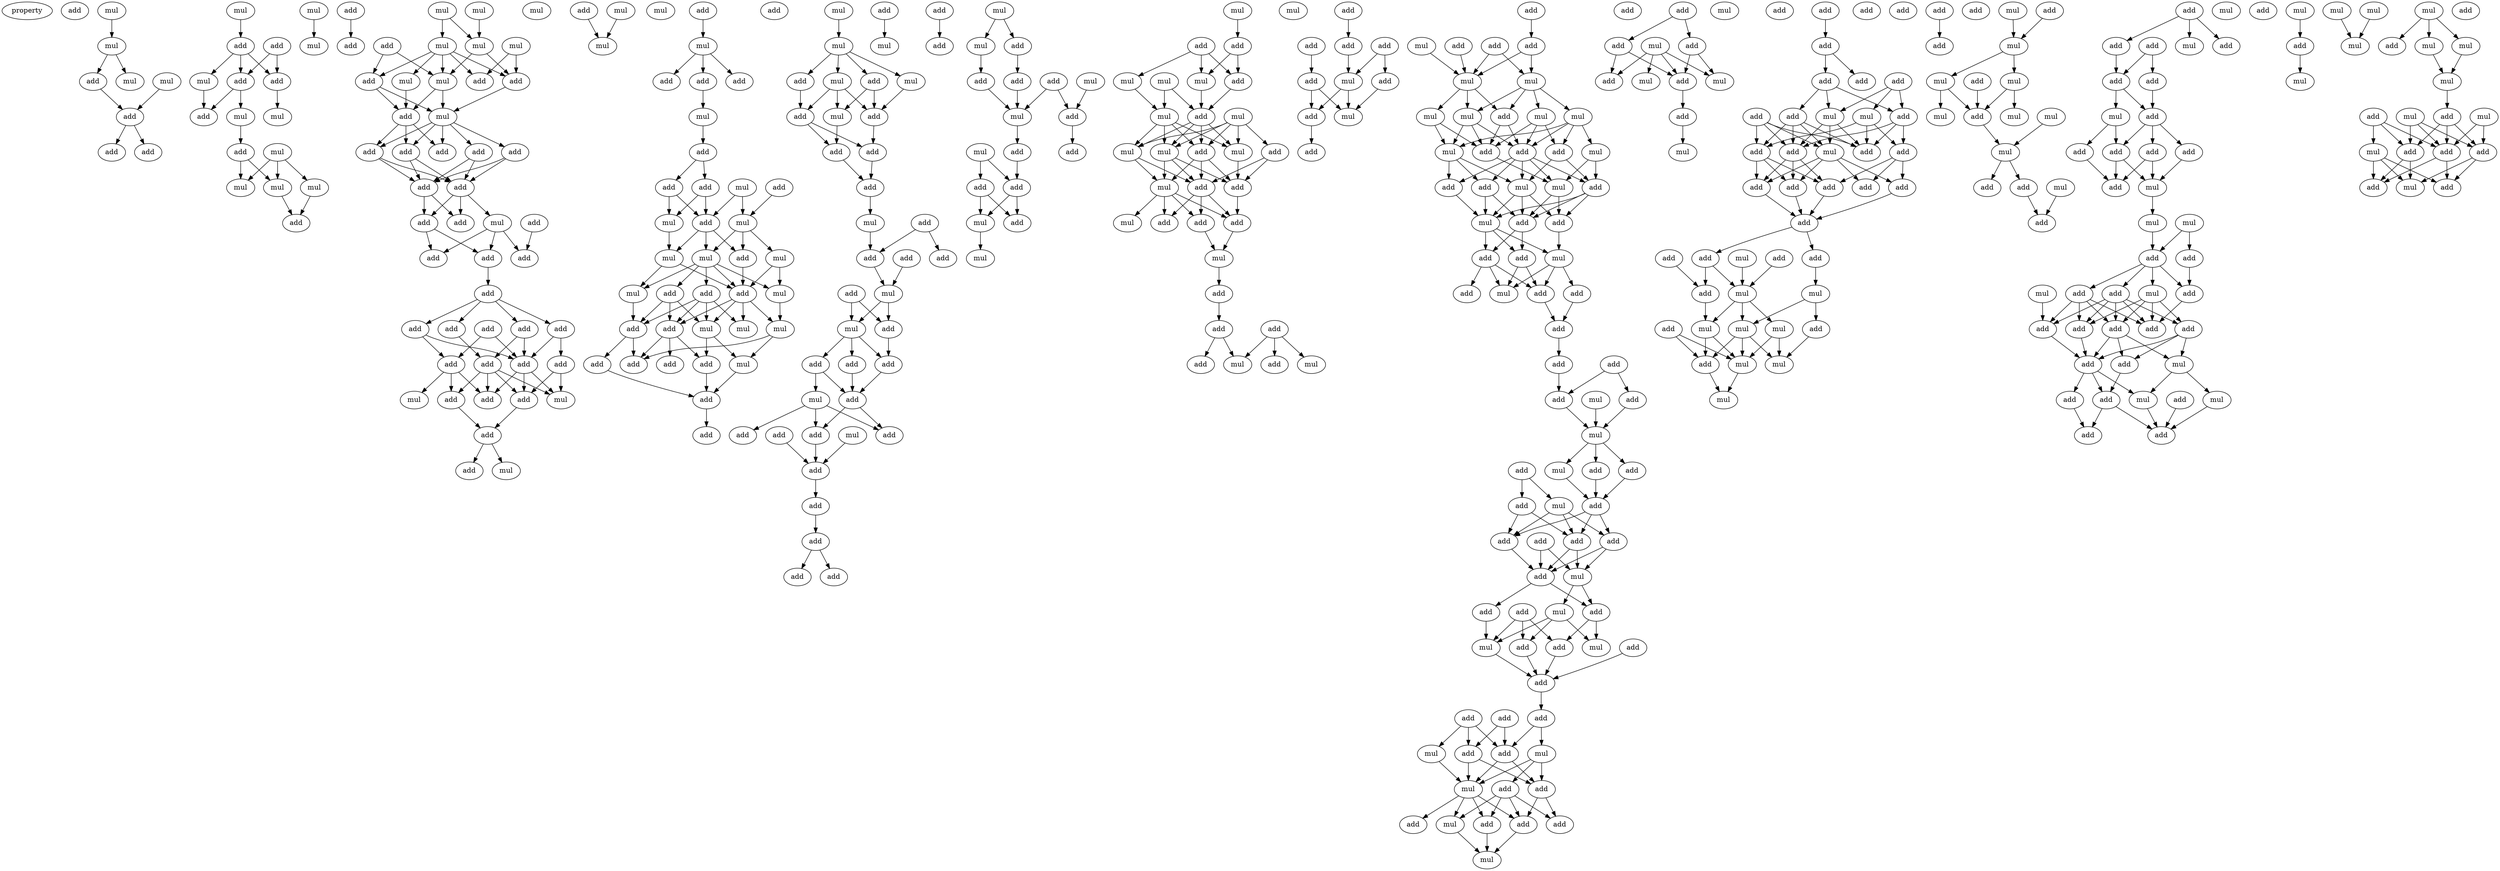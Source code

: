 digraph {
    node [fontcolor=black]
    property [mul=2,lf=1.2]
    0 [ label = add ];
    1 [ label = mul ];
    2 [ label = mul ];
    3 [ label = add ];
    4 [ label = mul ];
    5 [ label = mul ];
    6 [ label = add ];
    7 [ label = mul ];
    8 [ label = add ];
    9 [ label = add ];
    10 [ label = add ];
    11 [ label = add ];
    12 [ label = add ];
    13 [ label = mul ];
    14 [ label = add ];
    15 [ label = add ];
    16 [ label = mul ];
    17 [ label = mul ];
    18 [ label = mul ];
    19 [ label = add ];
    20 [ label = mul ];
    21 [ label = mul ];
    22 [ label = mul ];
    23 [ label = mul ];
    24 [ label = add ];
    25 [ label = add ];
    26 [ label = mul ];
    27 [ label = add ];
    28 [ label = mul ];
    29 [ label = mul ];
    30 [ label = mul ];
    31 [ label = mul ];
    32 [ label = mul ];
    33 [ label = add ];
    34 [ label = mul ];
    35 [ label = add ];
    36 [ label = mul ];
    37 [ label = mul ];
    38 [ label = add ];
    39 [ label = add ];
    40 [ label = add ];
    41 [ label = mul ];
    42 [ label = add ];
    43 [ label = add ];
    44 [ label = add ];
    45 [ label = add ];
    46 [ label = add ];
    47 [ label = add ];
    48 [ label = add ];
    49 [ label = add ];
    50 [ label = add ];
    51 [ label = mul ];
    52 [ label = add ];
    53 [ label = add ];
    54 [ label = add ];
    55 [ label = add ];
    56 [ label = add ];
    57 [ label = add ];
    58 [ label = add ];
    59 [ label = add ];
    60 [ label = add ];
    61 [ label = add ];
    62 [ label = add ];
    63 [ label = add ];
    64 [ label = add ];
    65 [ label = add ];
    66 [ label = add ];
    67 [ label = mul ];
    68 [ label = add ];
    69 [ label = mul ];
    70 [ label = add ];
    71 [ label = add ];
    72 [ label = add ];
    73 [ label = add ];
    74 [ label = mul ];
    75 [ label = mul ];
    76 [ label = mul ];
    77 [ label = mul ];
    78 [ label = add ];
    79 [ label = mul ];
    80 [ label = add ];
    81 [ label = add ];
    82 [ label = add ];
    83 [ label = add ];
    84 [ label = mul ];
    85 [ label = add ];
    86 [ label = add ];
    87 [ label = add ];
    88 [ label = mul ];
    89 [ label = add ];
    90 [ label = mul ];
    91 [ label = mul ];
    92 [ label = add ];
    93 [ label = mul ];
    94 [ label = add ];
    95 [ label = mul ];
    96 [ label = mul ];
    97 [ label = mul ];
    98 [ label = mul ];
    99 [ label = add ];
    100 [ label = add ];
    101 [ label = add ];
    102 [ label = mul ];
    103 [ label = add ];
    104 [ label = mul ];
    105 [ label = mul ];
    106 [ label = add ];
    107 [ label = add ];
    108 [ label = add ];
    109 [ label = add ];
    110 [ label = add ];
    111 [ label = mul ];
    112 [ label = add ];
    113 [ label = mul ];
    114 [ label = add ];
    115 [ label = mul ];
    116 [ label = mul ];
    117 [ label = add ];
    118 [ label = mul ];
    119 [ label = add ];
    120 [ label = mul ];
    121 [ label = add ];
    122 [ label = add ];
    123 [ label = add ];
    124 [ label = add ];
    125 [ label = add ];
    126 [ label = add ];
    127 [ label = mul ];
    128 [ label = add ];
    129 [ label = add ];
    130 [ label = add ];
    131 [ label = mul ];
    132 [ label = add ];
    133 [ label = mul ];
    134 [ label = add ];
    135 [ label = add ];
    136 [ label = add ];
    137 [ label = add ];
    138 [ label = add ];
    139 [ label = mul ];
    140 [ label = add ];
    141 [ label = add ];
    142 [ label = add ];
    143 [ label = add ];
    144 [ label = mul ];
    145 [ label = add ];
    146 [ label = add ];
    147 [ label = add ];
    148 [ label = add ];
    149 [ label = mul ];
    150 [ label = add ];
    151 [ label = add ];
    152 [ label = add ];
    153 [ label = add ];
    154 [ label = mul ];
    155 [ label = add ];
    156 [ label = mul ];
    157 [ label = mul ];
    158 [ label = add ];
    159 [ label = add ];
    160 [ label = add ];
    161 [ label = add ];
    162 [ label = mul ];
    163 [ label = add ];
    164 [ label = add ];
    165 [ label = mul ];
    166 [ label = add ];
    167 [ label = add ];
    168 [ label = mul ];
    169 [ label = add ];
    170 [ label = mul ];
    171 [ label = mul ];
    172 [ label = add ];
    173 [ label = add ];
    174 [ label = add ];
    175 [ label = mul ];
    176 [ label = mul ];
    177 [ label = mul ];
    178 [ label = mul ];
    179 [ label = add ];
    180 [ label = mul ];
    181 [ label = mul ];
    182 [ label = mul ];
    183 [ label = add ];
    184 [ label = mul ];
    185 [ label = add ];
    186 [ label = mul ];
    187 [ label = add ];
    188 [ label = add ];
    189 [ label = mul ];
    190 [ label = add ];
    191 [ label = add ];
    192 [ label = mul ];
    193 [ label = add ];
    194 [ label = mul ];
    195 [ label = add ];
    196 [ label = add ];
    197 [ label = add ];
    198 [ label = add ];
    199 [ label = mul ];
    200 [ label = add ];
    201 [ label = mul ];
    202 [ label = add ];
    203 [ label = add ];
    204 [ label = add ];
    205 [ label = add ];
    206 [ label = mul ];
    207 [ label = add ];
    208 [ label = add ];
    209 [ label = add ];
    210 [ label = mul ];
    211 [ label = add ];
    212 [ label = add ];
    213 [ label = mul ];
    214 [ label = add ];
    215 [ label = add ];
    216 [ label = add ];
    217 [ label = add ];
    218 [ label = mul ];
    219 [ label = mul ];
    220 [ label = mul ];
    221 [ label = add ];
    222 [ label = mul ];
    223 [ label = mul ];
    224 [ label = mul ];
    225 [ label = add ];
    226 [ label = add ];
    227 [ label = mul ];
    228 [ label = add ];
    229 [ label = mul ];
    230 [ label = add ];
    231 [ label = add ];
    232 [ label = mul ];
    233 [ label = add ];
    234 [ label = mul ];
    235 [ label = mul ];
    236 [ label = add ];
    237 [ label = add ];
    238 [ label = mul ];
    239 [ label = add ];
    240 [ label = add ];
    241 [ label = add ];
    242 [ label = add ];
    243 [ label = mul ];
    244 [ label = add ];
    245 [ label = add ];
    246 [ label = add ];
    247 [ label = add ];
    248 [ label = mul ];
    249 [ label = add ];
    250 [ label = add ];
    251 [ label = mul ];
    252 [ label = add ];
    253 [ label = add ];
    254 [ label = mul ];
    255 [ label = add ];
    256 [ label = mul ];
    257 [ label = add ];
    258 [ label = add ];
    259 [ label = add ];
    260 [ label = add ];
    261 [ label = add ];
    262 [ label = add ];
    263 [ label = mul ];
    264 [ label = add ];
    265 [ label = add ];
    266 [ label = mul ];
    267 [ label = add ];
    268 [ label = add ];
    269 [ label = add ];
    270 [ label = add ];
    271 [ label = mul ];
    272 [ label = mul ];
    273 [ label = add ];
    274 [ label = add ];
    275 [ label = add ];
    276 [ label = add ];
    277 [ label = add ];
    278 [ label = mul ];
    279 [ label = add ];
    280 [ label = mul ];
    281 [ label = add ];
    282 [ label = add ];
    283 [ label = add ];
    284 [ label = mul ];
    285 [ label = add ];
    286 [ label = add ];
    287 [ label = add ];
    288 [ label = mul ];
    289 [ label = add ];
    290 [ label = mul ];
    291 [ label = add ];
    292 [ label = mul ];
    293 [ label = add ];
    294 [ label = mul ];
    295 [ label = add ];
    296 [ label = add ];
    297 [ label = mul ];
    298 [ label = add ];
    299 [ label = mul ];
    300 [ label = add ];
    301 [ label = add ];
    302 [ label = mul ];
    303 [ label = add ];
    304 [ label = add ];
    305 [ label = add ];
    306 [ label = add ];
    307 [ label = add ];
    308 [ label = add ];
    309 [ label = mul ];
    310 [ label = add ];
    311 [ label = mul ];
    312 [ label = add ];
    313 [ label = add ];
    314 [ label = add ];
    315 [ label = add ];
    316 [ label = add ];
    317 [ label = add ];
    318 [ label = mul ];
    319 [ label = add ];
    320 [ label = add ];
    321 [ label = add ];
    322 [ label = add ];
    323 [ label = add ];
    324 [ label = add ];
    325 [ label = mul ];
    326 [ label = add ];
    327 [ label = add ];
    328 [ label = add ];
    329 [ label = add ];
    330 [ label = add ];
    331 [ label = mul ];
    332 [ label = mul ];
    333 [ label = mul ];
    334 [ label = mul ];
    335 [ label = add ];
    336 [ label = add ];
    337 [ label = mul ];
    338 [ label = mul ];
    339 [ label = add ];
    340 [ label = add ];
    341 [ label = mul ];
    342 [ label = add ];
    343 [ label = mul ];
    344 [ label = add ];
    345 [ label = mul ];
    346 [ label = add ];
    347 [ label = add ];
    348 [ label = mul ];
    349 [ label = mul ];
    350 [ label = mul ];
    351 [ label = add ];
    352 [ label = mul ];
    353 [ label = mul ];
    354 [ label = add ];
    355 [ label = mul ];
    356 [ label = mul ];
    357 [ label = add ];
    358 [ label = add ];
    359 [ label = mul ];
    360 [ label = add ];
    361 [ label = add ];
    362 [ label = add ];
    363 [ label = mul ];
    364 [ label = add ];
    365 [ label = mul ];
    366 [ label = add ];
    367 [ label = add ];
    368 [ label = add ];
    369 [ label = mul ];
    370 [ label = add ];
    371 [ label = add ];
    372 [ label = add ];
    373 [ label = add ];
    374 [ label = add ];
    375 [ label = add ];
    376 [ label = mul ];
    377 [ label = add ];
    378 [ label = mul ];
    379 [ label = mul ];
    380 [ label = add ];
    381 [ label = add ];
    382 [ label = mul ];
    383 [ label = mul ];
    384 [ label = add ];
    385 [ label = add ];
    386 [ label = add ];
    387 [ label = add ];
    388 [ label = add ];
    389 [ label = add ];
    390 [ label = add ];
    391 [ label = add ];
    392 [ label = add ];
    393 [ label = add ];
    394 [ label = mul ];
    395 [ label = add ];
    396 [ label = add ];
    397 [ label = mul ];
    398 [ label = add ];
    399 [ label = mul ];
    400 [ label = add ];
    401 [ label = add ];
    402 [ label = mul ];
    403 [ label = add ];
    404 [ label = mul ];
    405 [ label = mul ];
    406 [ label = mul ];
    407 [ label = mul ];
    408 [ label = mul ];
    409 [ label = add ];
    410 [ label = mul ];
    411 [ label = mul ];
    412 [ label = add ];
    413 [ label = mul ];
    414 [ label = mul ];
    415 [ label = add ];
    416 [ label = add ];
    417 [ label = mul ];
    418 [ label = add ];
    419 [ label = mul ];
    420 [ label = add ];
    421 [ label = add ];
    422 [ label = add ];
    423 [ label = add ];
    424 [ label = mul ];
    1 -> 2 [ name = 0 ];
    2 -> 3 [ name = 1 ];
    2 -> 4 [ name = 2 ];
    3 -> 6 [ name = 3 ];
    5 -> 6 [ name = 4 ];
    6 -> 8 [ name = 5 ];
    6 -> 9 [ name = 6 ];
    7 -> 11 [ name = 7 ];
    10 -> 12 [ name = 8 ];
    10 -> 14 [ name = 9 ];
    11 -> 12 [ name = 10 ];
    11 -> 13 [ name = 11 ];
    11 -> 14 [ name = 12 ];
    12 -> 15 [ name = 13 ];
    12 -> 16 [ name = 14 ];
    13 -> 15 [ name = 15 ];
    14 -> 17 [ name = 16 ];
    16 -> 19 [ name = 17 ];
    18 -> 20 [ name = 18 ];
    18 -> 21 [ name = 19 ];
    18 -> 23 [ name = 20 ];
    19 -> 20 [ name = 21 ];
    19 -> 21 [ name = 22 ];
    20 -> 25 [ name = 23 ];
    22 -> 26 [ name = 24 ];
    23 -> 25 [ name = 25 ];
    24 -> 27 [ name = 26 ];
    28 -> 31 [ name = 27 ];
    28 -> 34 [ name = 28 ];
    29 -> 34 [ name = 29 ];
    31 -> 35 [ name = 30 ];
    31 -> 36 [ name = 31 ];
    31 -> 37 [ name = 32 ];
    31 -> 38 [ name = 33 ];
    31 -> 39 [ name = 34 ];
    32 -> 35 [ name = 35 ];
    32 -> 38 [ name = 36 ];
    33 -> 37 [ name = 37 ];
    33 -> 39 [ name = 38 ];
    34 -> 37 [ name = 39 ];
    34 -> 38 [ name = 40 ];
    36 -> 40 [ name = 41 ];
    37 -> 40 [ name = 42 ];
    37 -> 41 [ name = 43 ];
    38 -> 41 [ name = 44 ];
    39 -> 40 [ name = 45 ];
    39 -> 41 [ name = 46 ];
    40 -> 42 [ name = 47 ];
    40 -> 43 [ name = 48 ];
    40 -> 44 [ name = 49 ];
    41 -> 42 [ name = 50 ];
    41 -> 43 [ name = 51 ];
    41 -> 44 [ name = 52 ];
    41 -> 45 [ name = 53 ];
    41 -> 46 [ name = 54 ];
    42 -> 47 [ name = 55 ];
    42 -> 48 [ name = 56 ];
    43 -> 47 [ name = 57 ];
    43 -> 48 [ name = 58 ];
    45 -> 47 [ name = 59 ];
    45 -> 48 [ name = 60 ];
    46 -> 47 [ name = 61 ];
    46 -> 48 [ name = 62 ];
    47 -> 49 [ name = 63 ];
    47 -> 50 [ name = 64 ];
    48 -> 49 [ name = 65 ];
    48 -> 50 [ name = 66 ];
    48 -> 51 [ name = 67 ];
    50 -> 54 [ name = 68 ];
    50 -> 55 [ name = 69 ];
    51 -> 53 [ name = 70 ];
    51 -> 54 [ name = 71 ];
    51 -> 55 [ name = 72 ];
    52 -> 53 [ name = 73 ];
    55 -> 56 [ name = 74 ];
    56 -> 57 [ name = 75 ];
    56 -> 58 [ name = 76 ];
    56 -> 59 [ name = 77 ];
    56 -> 61 [ name = 78 ];
    57 -> 65 [ name = 79 ];
    58 -> 62 [ name = 80 ];
    58 -> 63 [ name = 81 ];
    59 -> 63 [ name = 82 ];
    59 -> 64 [ name = 83 ];
    60 -> 63 [ name = 84 ];
    60 -> 64 [ name = 85 ];
    61 -> 63 [ name = 86 ];
    61 -> 65 [ name = 87 ];
    62 -> 66 [ name = 88 ];
    62 -> 69 [ name = 89 ];
    63 -> 66 [ name = 90 ];
    63 -> 69 [ name = 91 ];
    63 -> 70 [ name = 92 ];
    64 -> 67 [ name = 93 ];
    64 -> 68 [ name = 94 ];
    64 -> 70 [ name = 95 ];
    65 -> 66 [ name = 96 ];
    65 -> 68 [ name = 97 ];
    65 -> 69 [ name = 98 ];
    65 -> 70 [ name = 99 ];
    66 -> 71 [ name = 100 ];
    68 -> 71 [ name = 101 ];
    71 -> 72 [ name = 102 ];
    71 -> 76 [ name = 103 ];
    73 -> 77 [ name = 104 ];
    74 -> 77 [ name = 105 ];
    78 -> 79 [ name = 106 ];
    79 -> 80 [ name = 107 ];
    79 -> 81 [ name = 108 ];
    79 -> 83 [ name = 109 ];
    81 -> 84 [ name = 110 ];
    84 -> 85 [ name = 111 ];
    85 -> 87 [ name = 112 ];
    85 -> 89 [ name = 113 ];
    86 -> 90 [ name = 114 ];
    87 -> 91 [ name = 115 ];
    87 -> 92 [ name = 116 ];
    88 -> 90 [ name = 117 ];
    88 -> 92 [ name = 118 ];
    89 -> 91 [ name = 119 ];
    89 -> 92 [ name = 120 ];
    90 -> 93 [ name = 121 ];
    90 -> 94 [ name = 122 ];
    90 -> 95 [ name = 123 ];
    91 -> 96 [ name = 124 ];
    92 -> 93 [ name = 125 ];
    92 -> 94 [ name = 126 ];
    92 -> 96 [ name = 127 ];
    93 -> 97 [ name = 128 ];
    93 -> 98 [ name = 129 ];
    93 -> 99 [ name = 130 ];
    93 -> 100 [ name = 131 ];
    93 -> 101 [ name = 132 ];
    94 -> 100 [ name = 133 ];
    95 -> 97 [ name = 134 ];
    95 -> 100 [ name = 135 ];
    96 -> 98 [ name = 136 ];
    96 -> 100 [ name = 137 ];
    97 -> 104 [ name = 138 ];
    98 -> 103 [ name = 139 ];
    99 -> 102 [ name = 140 ];
    99 -> 103 [ name = 141 ];
    99 -> 106 [ name = 142 ];
    100 -> 102 [ name = 143 ];
    100 -> 104 [ name = 144 ];
    100 -> 105 [ name = 145 ];
    100 -> 106 [ name = 146 ];
    101 -> 102 [ name = 147 ];
    101 -> 103 [ name = 148 ];
    101 -> 105 [ name = 149 ];
    101 -> 106 [ name = 150 ];
    102 -> 109 [ name = 151 ];
    102 -> 111 [ name = 152 ];
    103 -> 108 [ name = 153 ];
    103 -> 110 [ name = 154 ];
    104 -> 110 [ name = 155 ];
    104 -> 111 [ name = 156 ];
    106 -> 107 [ name = 157 ];
    106 -> 109 [ name = 158 ];
    106 -> 110 [ name = 159 ];
    108 -> 112 [ name = 160 ];
    109 -> 112 [ name = 161 ];
    111 -> 112 [ name = 162 ];
    112 -> 114 [ name = 163 ];
    113 -> 115 [ name = 164 ];
    115 -> 116 [ name = 165 ];
    115 -> 117 [ name = 166 ];
    115 -> 118 [ name = 167 ];
    115 -> 119 [ name = 168 ];
    116 -> 121 [ name = 169 ];
    117 -> 120 [ name = 170 ];
    117 -> 121 [ name = 171 ];
    118 -> 120 [ name = 172 ];
    118 -> 121 [ name = 173 ];
    118 -> 122 [ name = 174 ];
    119 -> 122 [ name = 175 ];
    120 -> 123 [ name = 176 ];
    121 -> 124 [ name = 177 ];
    122 -> 123 [ name = 178 ];
    122 -> 124 [ name = 179 ];
    123 -> 125 [ name = 180 ];
    124 -> 125 [ name = 181 ];
    125 -> 127 [ name = 182 ];
    126 -> 129 [ name = 183 ];
    126 -> 130 [ name = 184 ];
    127 -> 130 [ name = 185 ];
    128 -> 131 [ name = 186 ];
    130 -> 131 [ name = 187 ];
    131 -> 133 [ name = 188 ];
    131 -> 134 [ name = 189 ];
    132 -> 133 [ name = 190 ];
    132 -> 134 [ name = 191 ];
    133 -> 135 [ name = 192 ];
    133 -> 136 [ name = 193 ];
    133 -> 137 [ name = 194 ];
    134 -> 137 [ name = 195 ];
    135 -> 138 [ name = 196 ];
    135 -> 139 [ name = 197 ];
    136 -> 138 [ name = 198 ];
    137 -> 138 [ name = 199 ];
    138 -> 140 [ name = 200 ];
    138 -> 141 [ name = 201 ];
    139 -> 140 [ name = 202 ];
    139 -> 141 [ name = 203 ];
    139 -> 142 [ name = 204 ];
    140 -> 145 [ name = 205 ];
    143 -> 145 [ name = 206 ];
    144 -> 145 [ name = 207 ];
    145 -> 146 [ name = 208 ];
    146 -> 147 [ name = 209 ];
    147 -> 150 [ name = 210 ];
    147 -> 151 [ name = 211 ];
    148 -> 149 [ name = 212 ];
    152 -> 153 [ name = 213 ];
    154 -> 155 [ name = 214 ];
    154 -> 156 [ name = 215 ];
    155 -> 159 [ name = 216 ];
    156 -> 158 [ name = 217 ];
    157 -> 161 [ name = 218 ];
    158 -> 162 [ name = 219 ];
    159 -> 162 [ name = 220 ];
    160 -> 161 [ name = 221 ];
    160 -> 162 [ name = 222 ];
    161 -> 164 [ name = 223 ];
    162 -> 163 [ name = 224 ];
    163 -> 167 [ name = 225 ];
    165 -> 166 [ name = 226 ];
    165 -> 167 [ name = 227 ];
    166 -> 168 [ name = 228 ];
    166 -> 169 [ name = 229 ];
    167 -> 168 [ name = 230 ];
    167 -> 169 [ name = 231 ];
    168 -> 170 [ name = 232 ];
    171 -> 172 [ name = 233 ];
    172 -> 174 [ name = 234 ];
    172 -> 175 [ name = 235 ];
    173 -> 174 [ name = 236 ];
    173 -> 175 [ name = 237 ];
    173 -> 177 [ name = 238 ];
    174 -> 179 [ name = 239 ];
    175 -> 179 [ name = 240 ];
    176 -> 179 [ name = 241 ];
    176 -> 180 [ name = 242 ];
    177 -> 180 [ name = 243 ];
    178 -> 181 [ name = 244 ];
    178 -> 182 [ name = 245 ];
    178 -> 183 [ name = 246 ];
    178 -> 184 [ name = 247 ];
    178 -> 185 [ name = 248 ];
    179 -> 181 [ name = 249 ];
    179 -> 182 [ name = 250 ];
    179 -> 184 [ name = 251 ];
    179 -> 185 [ name = 252 ];
    180 -> 181 [ name = 253 ];
    180 -> 182 [ name = 254 ];
    180 -> 184 [ name = 255 ];
    180 -> 185 [ name = 256 ];
    181 -> 186 [ name = 257 ];
    181 -> 187 [ name = 258 ];
    182 -> 186 [ name = 259 ];
    182 -> 187 [ name = 260 ];
    182 -> 188 [ name = 261 ];
    183 -> 187 [ name = 262 ];
    183 -> 188 [ name = 263 ];
    184 -> 188 [ name = 264 ];
    185 -> 186 [ name = 265 ];
    185 -> 187 [ name = 266 ];
    185 -> 188 [ name = 267 ];
    186 -> 190 [ name = 268 ];
    186 -> 191 [ name = 269 ];
    186 -> 192 [ name = 270 ];
    186 -> 193 [ name = 271 ];
    187 -> 190 [ name = 272 ];
    187 -> 191 [ name = 273 ];
    187 -> 193 [ name = 274 ];
    188 -> 191 [ name = 275 ];
    191 -> 194 [ name = 276 ];
    193 -> 194 [ name = 277 ];
    194 -> 195 [ name = 278 ];
    195 -> 196 [ name = 279 ];
    196 -> 200 [ name = 280 ];
    196 -> 201 [ name = 281 ];
    197 -> 198 [ name = 282 ];
    197 -> 199 [ name = 283 ];
    197 -> 201 [ name = 284 ];
    202 -> 205 [ name = 285 ];
    203 -> 208 [ name = 286 ];
    204 -> 206 [ name = 287 ];
    204 -> 207 [ name = 288 ];
    205 -> 206 [ name = 289 ];
    206 -> 209 [ name = 290 ];
    206 -> 210 [ name = 291 ];
    207 -> 210 [ name = 292 ];
    208 -> 209 [ name = 293 ];
    208 -> 210 [ name = 294 ];
    209 -> 211 [ name = 295 ];
    212 -> 215 [ name = 296 ];
    213 -> 218 [ name = 297 ];
    214 -> 218 [ name = 298 ];
    215 -> 218 [ name = 299 ];
    215 -> 219 [ name = 300 ];
    216 -> 218 [ name = 301 ];
    216 -> 219 [ name = 302 ];
    218 -> 220 [ name = 303 ];
    218 -> 221 [ name = 304 ];
    218 -> 223 [ name = 305 ];
    219 -> 221 [ name = 306 ];
    219 -> 222 [ name = 307 ];
    219 -> 223 [ name = 308 ];
    219 -> 224 [ name = 309 ];
    220 -> 225 [ name = 310 ];
    220 -> 227 [ name = 311 ];
    221 -> 225 [ name = 312 ];
    221 -> 226 [ name = 313 ];
    222 -> 226 [ name = 314 ];
    222 -> 227 [ name = 315 ];
    222 -> 228 [ name = 316 ];
    222 -> 229 [ name = 317 ];
    223 -> 225 [ name = 318 ];
    223 -> 226 [ name = 319 ];
    223 -> 227 [ name = 320 ];
    224 -> 225 [ name = 321 ];
    224 -> 226 [ name = 322 ];
    224 -> 228 [ name = 323 ];
    225 -> 234 [ name = 324 ];
    226 -> 230 [ name = 325 ];
    226 -> 231 [ name = 326 ];
    226 -> 232 [ name = 327 ];
    226 -> 233 [ name = 328 ];
    226 -> 234 [ name = 329 ];
    227 -> 230 [ name = 330 ];
    227 -> 231 [ name = 331 ];
    227 -> 232 [ name = 332 ];
    228 -> 232 [ name = 333 ];
    228 -> 233 [ name = 334 ];
    229 -> 233 [ name = 335 ];
    229 -> 234 [ name = 336 ];
    230 -> 235 [ name = 337 ];
    231 -> 235 [ name = 338 ];
    231 -> 236 [ name = 339 ];
    232 -> 235 [ name = 340 ];
    232 -> 236 [ name = 341 ];
    232 -> 237 [ name = 342 ];
    233 -> 235 [ name = 343 ];
    233 -> 236 [ name = 344 ];
    233 -> 237 [ name = 345 ];
    234 -> 236 [ name = 346 ];
    234 -> 237 [ name = 347 ];
    235 -> 238 [ name = 348 ];
    235 -> 239 [ name = 349 ];
    235 -> 240 [ name = 350 ];
    236 -> 239 [ name = 351 ];
    236 -> 240 [ name = 352 ];
    237 -> 238 [ name = 353 ];
    238 -> 241 [ name = 354 ];
    238 -> 242 [ name = 355 ];
    238 -> 243 [ name = 356 ];
    239 -> 241 [ name = 357 ];
    239 -> 243 [ name = 358 ];
    239 -> 244 [ name = 359 ];
    240 -> 241 [ name = 360 ];
    240 -> 243 [ name = 361 ];
    241 -> 245 [ name = 362 ];
    242 -> 245 [ name = 363 ];
    245 -> 246 [ name = 364 ];
    246 -> 250 [ name = 365 ];
    247 -> 249 [ name = 366 ];
    247 -> 250 [ name = 367 ];
    248 -> 251 [ name = 368 ];
    249 -> 251 [ name = 369 ];
    250 -> 251 [ name = 370 ];
    251 -> 253 [ name = 371 ];
    251 -> 254 [ name = 372 ];
    251 -> 255 [ name = 373 ];
    252 -> 256 [ name = 374 ];
    252 -> 258 [ name = 375 ];
    253 -> 257 [ name = 376 ];
    254 -> 257 [ name = 377 ];
    255 -> 257 [ name = 378 ];
    256 -> 259 [ name = 379 ];
    256 -> 260 [ name = 380 ];
    256 -> 262 [ name = 381 ];
    257 -> 259 [ name = 382 ];
    257 -> 260 [ name = 383 ];
    257 -> 262 [ name = 384 ];
    258 -> 260 [ name = 385 ];
    258 -> 262 [ name = 386 ];
    259 -> 263 [ name = 387 ];
    259 -> 264 [ name = 388 ];
    260 -> 263 [ name = 389 ];
    260 -> 264 [ name = 390 ];
    261 -> 263 [ name = 391 ];
    261 -> 264 [ name = 392 ];
    262 -> 264 [ name = 393 ];
    263 -> 265 [ name = 394 ];
    263 -> 266 [ name = 395 ];
    264 -> 265 [ name = 396 ];
    264 -> 267 [ name = 397 ];
    265 -> 270 [ name = 398 ];
    265 -> 271 [ name = 399 ];
    266 -> 271 [ name = 400 ];
    266 -> 272 [ name = 401 ];
    266 -> 273 [ name = 402 ];
    267 -> 272 [ name = 403 ];
    268 -> 270 [ name = 404 ];
    268 -> 272 [ name = 405 ];
    268 -> 273 [ name = 406 ];
    269 -> 274 [ name = 407 ];
    270 -> 274 [ name = 408 ];
    272 -> 274 [ name = 409 ];
    273 -> 274 [ name = 410 ];
    274 -> 277 [ name = 411 ];
    275 -> 279 [ name = 412 ];
    275 -> 280 [ name = 413 ];
    275 -> 281 [ name = 414 ];
    276 -> 279 [ name = 415 ];
    276 -> 281 [ name = 416 ];
    277 -> 278 [ name = 417 ];
    277 -> 279 [ name = 418 ];
    278 -> 282 [ name = 419 ];
    278 -> 283 [ name = 420 ];
    278 -> 284 [ name = 421 ];
    279 -> 283 [ name = 422 ];
    279 -> 284 [ name = 423 ];
    280 -> 284 [ name = 424 ];
    281 -> 283 [ name = 425 ];
    281 -> 284 [ name = 426 ];
    282 -> 285 [ name = 427 ];
    282 -> 286 [ name = 428 ];
    282 -> 287 [ name = 429 ];
    282 -> 288 [ name = 430 ];
    283 -> 285 [ name = 431 ];
    283 -> 286 [ name = 432 ];
    284 -> 285 [ name = 433 ];
    284 -> 287 [ name = 434 ];
    284 -> 288 [ name = 435 ];
    284 -> 289 [ name = 436 ];
    285 -> 290 [ name = 437 ];
    287 -> 290 [ name = 438 ];
    288 -> 290 [ name = 439 ];
    291 -> 293 [ name = 440 ];
    291 -> 295 [ name = 441 ];
    293 -> 297 [ name = 442 ];
    293 -> 298 [ name = 443 ];
    294 -> 297 [ name = 444 ];
    294 -> 298 [ name = 445 ];
    294 -> 299 [ name = 446 ];
    294 -> 300 [ name = 447 ];
    295 -> 298 [ name = 448 ];
    295 -> 300 [ name = 449 ];
    298 -> 301 [ name = 450 ];
    301 -> 302 [ name = 451 ];
    303 -> 305 [ name = 452 ];
    305 -> 306 [ name = 453 ];
    305 -> 307 [ name = 454 ];
    306 -> 310 [ name = 455 ];
    306 -> 311 [ name = 456 ];
    306 -> 313 [ name = 457 ];
    308 -> 309 [ name = 458 ];
    308 -> 311 [ name = 459 ];
    308 -> 313 [ name = 460 ];
    309 -> 315 [ name = 461 ];
    309 -> 316 [ name = 462 ];
    309 -> 317 [ name = 463 ];
    310 -> 314 [ name = 464 ];
    310 -> 315 [ name = 465 ];
    310 -> 317 [ name = 466 ];
    310 -> 318 [ name = 467 ];
    311 -> 314 [ name = 468 ];
    311 -> 317 [ name = 469 ];
    311 -> 318 [ name = 470 ];
    312 -> 314 [ name = 471 ];
    312 -> 315 [ name = 472 ];
    312 -> 317 [ name = 473 ];
    312 -> 318 [ name = 474 ];
    313 -> 314 [ name = 475 ];
    313 -> 316 [ name = 476 ];
    313 -> 317 [ name = 477 ];
    314 -> 319 [ name = 478 ];
    314 -> 320 [ name = 479 ];
    314 -> 323 [ name = 480 ];
    315 -> 319 [ name = 481 ];
    315 -> 320 [ name = 482 ];
    315 -> 323 [ name = 483 ];
    316 -> 319 [ name = 484 ];
    316 -> 321 [ name = 485 ];
    316 -> 322 [ name = 486 ];
    318 -> 320 [ name = 487 ];
    318 -> 321 [ name = 488 ];
    318 -> 322 [ name = 489 ];
    318 -> 323 [ name = 490 ];
    319 -> 324 [ name = 491 ];
    320 -> 324 [ name = 492 ];
    322 -> 324 [ name = 493 ];
    323 -> 324 [ name = 494 ];
    324 -> 328 [ name = 495 ];
    324 -> 329 [ name = 496 ];
    325 -> 331 [ name = 497 ];
    326 -> 330 [ name = 498 ];
    327 -> 331 [ name = 499 ];
    328 -> 330 [ name = 500 ];
    328 -> 331 [ name = 501 ];
    329 -> 332 [ name = 502 ];
    330 -> 333 [ name = 503 ];
    331 -> 333 [ name = 504 ];
    331 -> 334 [ name = 505 ];
    331 -> 337 [ name = 506 ];
    332 -> 334 [ name = 507 ];
    332 -> 336 [ name = 508 ];
    333 -> 338 [ name = 509 ];
    333 -> 340 [ name = 510 ];
    334 -> 338 [ name = 511 ];
    334 -> 340 [ name = 512 ];
    334 -> 341 [ name = 513 ];
    335 -> 338 [ name = 514 ];
    335 -> 340 [ name = 515 ];
    336 -> 341 [ name = 516 ];
    337 -> 338 [ name = 517 ];
    337 -> 341 [ name = 518 ];
    338 -> 343 [ name = 519 ];
    340 -> 343 [ name = 520 ];
    342 -> 346 [ name = 521 ];
    345 -> 348 [ name = 522 ];
    347 -> 348 [ name = 523 ];
    348 -> 349 [ name = 524 ];
    348 -> 350 [ name = 525 ];
    349 -> 352 [ name = 526 ];
    349 -> 354 [ name = 527 ];
    350 -> 354 [ name = 528 ];
    350 -> 355 [ name = 529 ];
    351 -> 354 [ name = 530 ];
    353 -> 356 [ name = 531 ];
    354 -> 356 [ name = 532 ];
    356 -> 357 [ name = 533 ];
    356 -> 358 [ name = 534 ];
    358 -> 360 [ name = 535 ];
    359 -> 360 [ name = 536 ];
    361 -> 362 [ name = 537 ];
    361 -> 363 [ name = 538 ];
    361 -> 364 [ name = 539 ];
    362 -> 368 [ name = 540 ];
    366 -> 367 [ name = 541 ];
    366 -> 368 [ name = 542 ];
    367 -> 370 [ name = 543 ];
    368 -> 369 [ name = 544 ];
    368 -> 370 [ name = 545 ];
    369 -> 372 [ name = 546 ];
    369 -> 374 [ name = 547 ];
    370 -> 371 [ name = 548 ];
    370 -> 373 [ name = 549 ];
    370 -> 374 [ name = 550 ];
    371 -> 376 [ name = 551 ];
    372 -> 375 [ name = 552 ];
    373 -> 375 [ name = 553 ];
    373 -> 376 [ name = 554 ];
    374 -> 375 [ name = 555 ];
    374 -> 376 [ name = 556 ];
    376 -> 379 [ name = 557 ];
    378 -> 380 [ name = 558 ];
    378 -> 381 [ name = 559 ];
    379 -> 380 [ name = 560 ];
    380 -> 383 [ name = 561 ];
    380 -> 384 [ name = 562 ];
    380 -> 385 [ name = 563 ];
    380 -> 386 [ name = 564 ];
    381 -> 384 [ name = 565 ];
    382 -> 389 [ name = 566 ];
    383 -> 387 [ name = 567 ];
    383 -> 388 [ name = 568 ];
    383 -> 390 [ name = 569 ];
    383 -> 391 [ name = 570 ];
    384 -> 388 [ name = 571 ];
    385 -> 388 [ name = 572 ];
    385 -> 389 [ name = 573 ];
    385 -> 390 [ name = 574 ];
    385 -> 391 [ name = 575 ];
    386 -> 387 [ name = 576 ];
    386 -> 388 [ name = 577 ];
    386 -> 389 [ name = 578 ];
    386 -> 390 [ name = 579 ];
    386 -> 391 [ name = 580 ];
    387 -> 392 [ name = 581 ];
    387 -> 393 [ name = 582 ];
    387 -> 394 [ name = 583 ];
    389 -> 393 [ name = 584 ];
    390 -> 392 [ name = 585 ];
    390 -> 393 [ name = 586 ];
    390 -> 394 [ name = 587 ];
    391 -> 393 [ name = 588 ];
    392 -> 396 [ name = 589 ];
    393 -> 396 [ name = 590 ];
    393 -> 397 [ name = 591 ];
    393 -> 398 [ name = 592 ];
    394 -> 397 [ name = 593 ];
    394 -> 399 [ name = 594 ];
    395 -> 400 [ name = 595 ];
    396 -> 400 [ name = 596 ];
    396 -> 401 [ name = 597 ];
    397 -> 400 [ name = 598 ];
    398 -> 401 [ name = 599 ];
    399 -> 400 [ name = 600 ];
    402 -> 403 [ name = 601 ];
    403 -> 404 [ name = 602 ];
    405 -> 407 [ name = 603 ];
    406 -> 407 [ name = 604 ];
    408 -> 409 [ name = 605 ];
    408 -> 410 [ name = 606 ];
    408 -> 411 [ name = 607 ];
    410 -> 413 [ name = 608 ];
    411 -> 413 [ name = 609 ];
    413 -> 415 [ name = 610 ];
    414 -> 418 [ name = 611 ];
    414 -> 420 [ name = 612 ];
    414 -> 421 [ name = 613 ];
    415 -> 418 [ name = 614 ];
    415 -> 420 [ name = 615 ];
    415 -> 421 [ name = 616 ];
    416 -> 418 [ name = 617 ];
    416 -> 419 [ name = 618 ];
    416 -> 421 [ name = 619 ];
    417 -> 418 [ name = 620 ];
    417 -> 420 [ name = 621 ];
    418 -> 422 [ name = 622 ];
    418 -> 423 [ name = 623 ];
    419 -> 422 [ name = 624 ];
    419 -> 423 [ name = 625 ];
    419 -> 424 [ name = 626 ];
    420 -> 422 [ name = 627 ];
    420 -> 424 [ name = 628 ];
    421 -> 423 [ name = 629 ];
    421 -> 424 [ name = 630 ];
}
